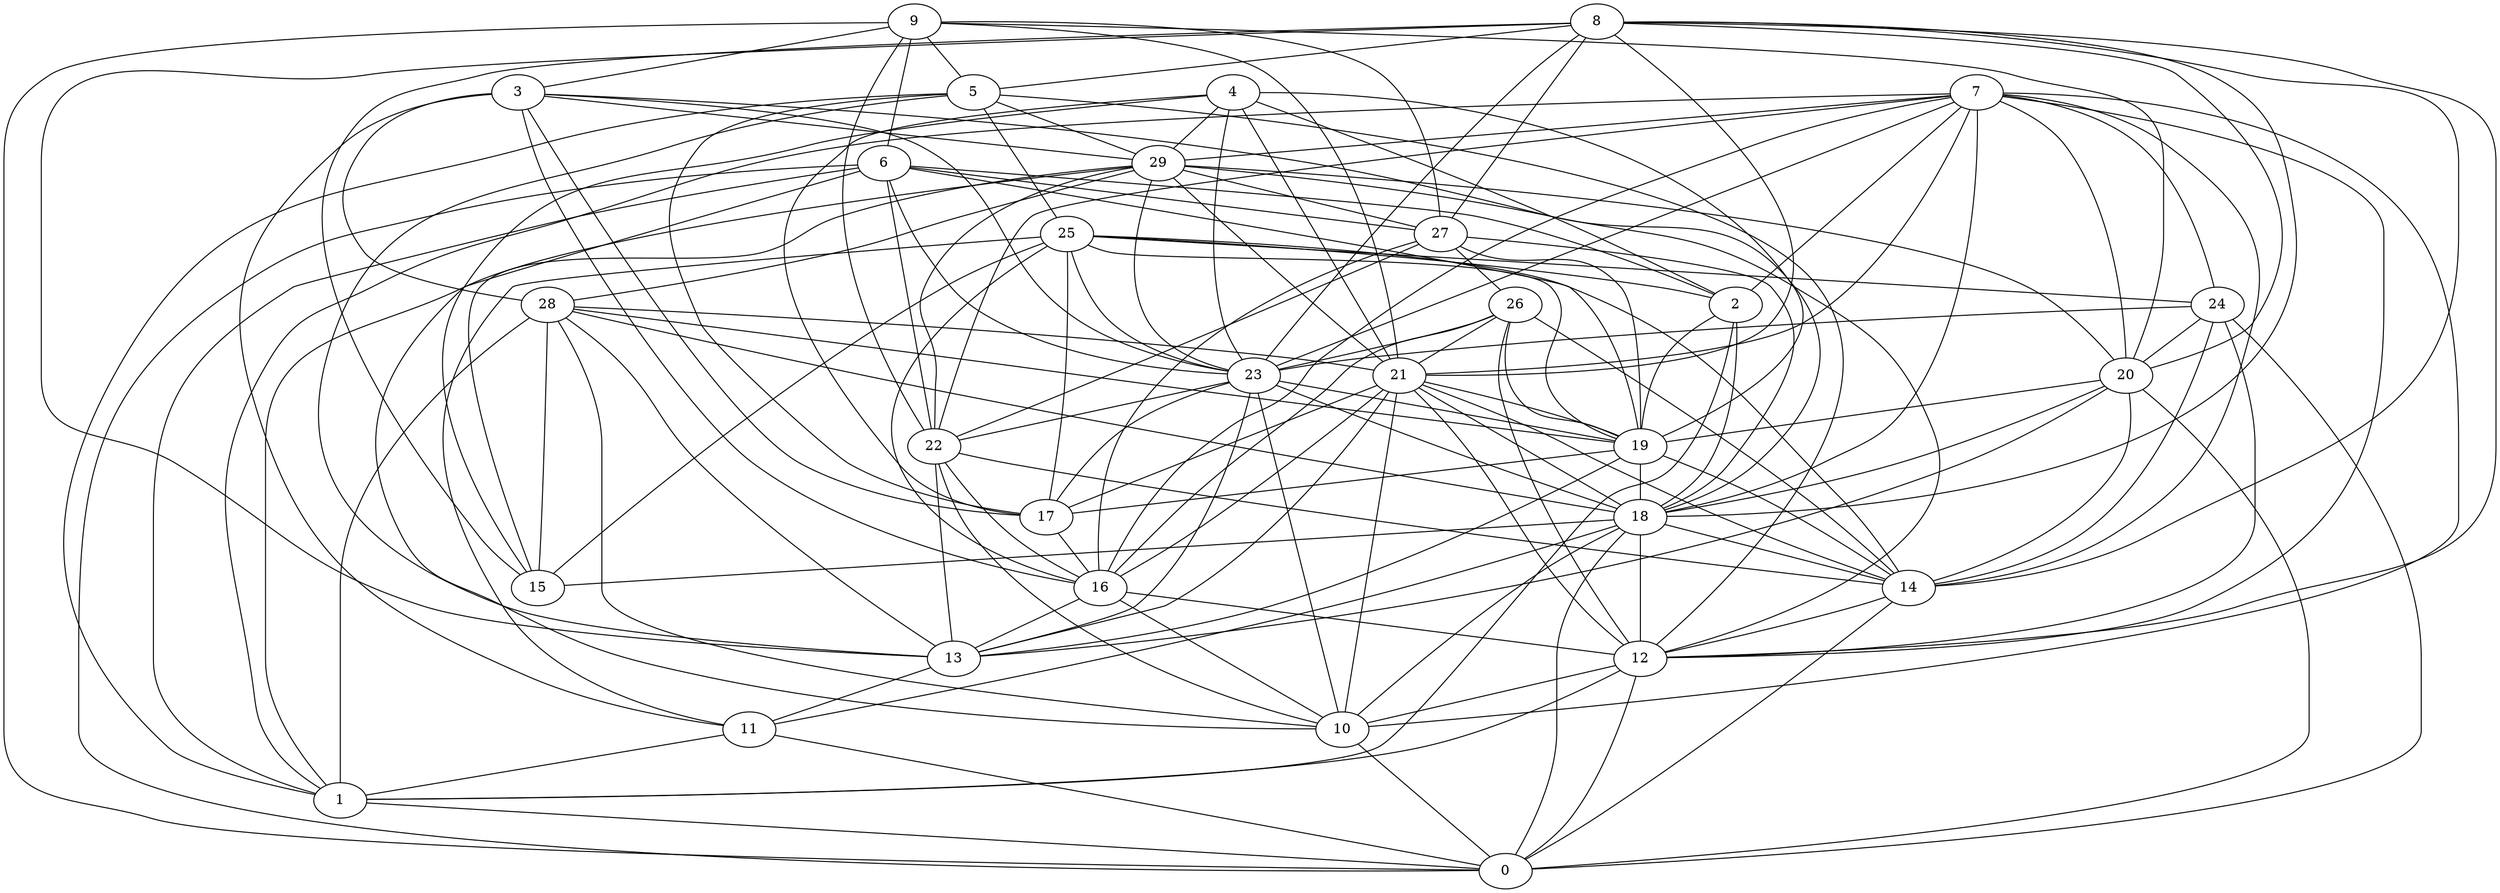 digraph GG_graph {

subgraph G_graph {
edge [color = black]
"12" -> "10" [dir = none]
"19" -> "17" [dir = none]
"28" -> "13" [dir = none]
"28" -> "1" [dir = none]
"28" -> "18" [dir = none]
"28" -> "21" [dir = none]
"28" -> "15" [dir = none]
"4" -> "17" [dir = none]
"4" -> "21" [dir = none]
"4" -> "2" [dir = none]
"1" -> "0" [dir = none]
"22" -> "16" [dir = none]
"22" -> "10" [dir = none]
"9" -> "6" [dir = none]
"9" -> "21" [dir = none]
"9" -> "5" [dir = none]
"9" -> "3" [dir = none]
"5" -> "12" [dir = none]
"5" -> "25" [dir = none]
"5" -> "29" [dir = none]
"5" -> "1" [dir = none]
"5" -> "13" [dir = none]
"29" -> "27" [dir = none]
"29" -> "28" [dir = none]
"29" -> "1" [dir = none]
"29" -> "22" [dir = none]
"29" -> "23" [dir = none]
"13" -> "11" [dir = none]
"20" -> "13" [dir = none]
"20" -> "19" [dir = none]
"20" -> "18" [dir = none]
"20" -> "0" [dir = none]
"25" -> "11" [dir = none]
"25" -> "14" [dir = none]
"25" -> "17" [dir = none]
"2" -> "19" [dir = none]
"2" -> "1" [dir = none]
"6" -> "23" [dir = none]
"6" -> "0" [dir = none]
"6" -> "10" [dir = none]
"6" -> "1" [dir = none]
"3" -> "11" [dir = none]
"3" -> "17" [dir = none]
"3" -> "23" [dir = none]
"3" -> "16" [dir = none]
"3" -> "18" [dir = none]
"16" -> "10" [dir = none]
"16" -> "12" [dir = none]
"11" -> "0" [dir = none]
"18" -> "12" [dir = none]
"18" -> "14" [dir = none]
"18" -> "15" [dir = none]
"24" -> "12" [dir = none]
"24" -> "20" [dir = none]
"24" -> "14" [dir = none]
"24" -> "0" [dir = none]
"24" -> "23" [dir = none]
"7" -> "21" [dir = none]
"7" -> "12" [dir = none]
"7" -> "1" [dir = none]
"7" -> "18" [dir = none]
"7" -> "20" [dir = none]
"7" -> "10" [dir = none]
"7" -> "29" [dir = none]
"7" -> "22" [dir = none]
"7" -> "2" [dir = none]
"10" -> "0" [dir = none]
"27" -> "16" [dir = none]
"27" -> "18" [dir = none]
"14" -> "0" [dir = none]
"26" -> "23" [dir = none]
"26" -> "16" [dir = none]
"26" -> "21" [dir = none]
"21" -> "14" [dir = none]
"21" -> "12" [dir = none]
"21" -> "17" [dir = none]
"21" -> "18" [dir = none]
"21" -> "10" [dir = none]
"21" -> "19" [dir = none]
"23" -> "22" [dir = none]
"23" -> "17" [dir = none]
"23" -> "13" [dir = none]
"23" -> "18" [dir = none]
"8" -> "15" [dir = none]
"8" -> "5" [dir = none]
"8" -> "18" [dir = none]
"8" -> "14" [dir = none]
"4" -> "19" [dir = none]
"7" -> "24" [dir = none]
"22" -> "14" [dir = none]
"18" -> "10" [dir = none]
"23" -> "10" [dir = none]
"7" -> "14" [dir = none]
"23" -> "19" [dir = none]
"8" -> "23" [dir = none]
"28" -> "19" [dir = none]
"19" -> "18" [dir = none]
"26" -> "12" [dir = none]
"19" -> "13" [dir = none]
"29" -> "15" [dir = none]
"26" -> "19" [dir = none]
"27" -> "26" [dir = none]
"3" -> "28" [dir = none]
"26" -> "14" [dir = none]
"25" -> "23" [dir = none]
"4" -> "29" [dir = none]
"8" -> "27" [dir = none]
"6" -> "27" [dir = none]
"9" -> "20" [dir = none]
"8" -> "20" [dir = none]
"29" -> "12" [dir = none]
"5" -> "17" [dir = none]
"11" -> "1" [dir = none]
"7" -> "16" [dir = none]
"19" -> "14" [dir = none]
"25" -> "24" [dir = none]
"14" -> "12" [dir = none]
"25" -> "16" [dir = none]
"3" -> "29" [dir = none]
"12" -> "0" [dir = none]
"27" -> "22" [dir = none]
"29" -> "21" [dir = none]
"29" -> "20" [dir = none]
"9" -> "0" [dir = none]
"25" -> "15" [dir = none]
"21" -> "16" [dir = none]
"6" -> "22" [dir = none]
"12" -> "1" [dir = none]
"28" -> "10" [dir = none]
"2" -> "18" [dir = none]
"4" -> "23" [dir = none]
"25" -> "2" [dir = none]
"8" -> "12" [dir = none]
"21" -> "13" [dir = none]
"6" -> "2" [dir = none]
"9" -> "27" [dir = none]
"25" -> "19" [dir = none]
"16" -> "13" [dir = none]
"7" -> "23" [dir = none]
"18" -> "11" [dir = none]
"4" -> "15" [dir = none]
"18" -> "0" [dir = none]
"8" -> "21" [dir = none]
"17" -> "16" [dir = none]
"8" -> "13" [dir = none]
"22" -> "13" [dir = none]
"20" -> "14" [dir = none]
"27" -> "19" [dir = none]
"9" -> "22" [dir = none]
"6" -> "19" [dir = none]
}

}
